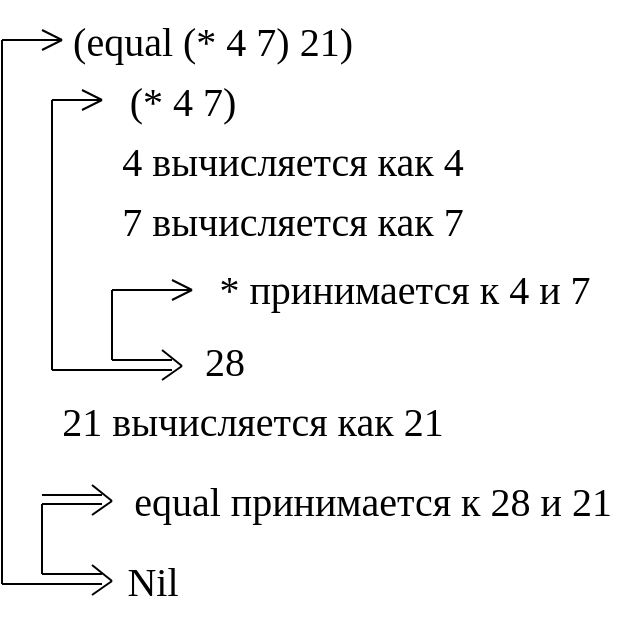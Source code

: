 <mxfile version="20.8.23" type="device"><diagram name="Trang-1" id="gbtvGgAhg3BQDLlAD0Wq"><mxGraphModel dx="946" dy="554" grid="1" gridSize="10" guides="1" tooltips="1" connect="1" arrows="1" fold="1" page="1" pageScale="1" pageWidth="827" pageHeight="1169" math="0" shadow="0"><root><mxCell id="0"/><mxCell id="1" parent="0"/><mxCell id="SHExEyPGuWnBmwitQUpO-1" value="" style="endArrow=none;html=1;rounded=0;fontFamily=Times New Roman;fontSize=20;" edge="1" parent="1"><mxGeometry width="50" height="50" relative="1" as="geometry"><mxPoint x="110" y="80" as="sourcePoint"/><mxPoint x="100" y="85" as="targetPoint"/></mxGeometry></mxCell><mxCell id="SHExEyPGuWnBmwitQUpO-2" value="" style="endArrow=none;html=1;rounded=0;" edge="1" parent="1"><mxGeometry width="50" height="50" relative="1" as="geometry"><mxPoint x="80" y="352" as="sourcePoint"/><mxPoint x="80" y="80" as="targetPoint"/></mxGeometry></mxCell><mxCell id="SHExEyPGuWnBmwitQUpO-3" value="&lt;font face=&quot;Times New Roman&quot; style=&quot;font-size: 20px;&quot;&gt;(equal (* 4 7) 21)&lt;/font&gt;" style="text;html=1;align=center;verticalAlign=middle;resizable=0;points=[];autosize=1;strokeColor=none;fillColor=none;" vertex="1" parent="1"><mxGeometry x="105" y="60" width="160" height="40" as="geometry"/></mxCell><mxCell id="SHExEyPGuWnBmwitQUpO-4" value="4 вычисляется как 4" style="text;html=1;align=center;verticalAlign=middle;resizable=0;points=[];autosize=1;strokeColor=none;fillColor=none;fontSize=20;fontFamily=Times New Roman;" vertex="1" parent="1"><mxGeometry x="130" y="120" width="190" height="40" as="geometry"/></mxCell><mxCell id="SHExEyPGuWnBmwitQUpO-5" value="28" style="text;html=1;align=center;verticalAlign=middle;resizable=0;points=[];autosize=1;strokeColor=none;fillColor=none;fontSize=20;fontFamily=Times New Roman;" vertex="1" parent="1"><mxGeometry x="171" y="220" width="40" height="40" as="geometry"/></mxCell><mxCell id="SHExEyPGuWnBmwitQUpO-6" value="Nil" style="text;html=1;align=center;verticalAlign=middle;resizable=0;points=[];autosize=1;strokeColor=none;fillColor=none;fontSize=20;fontFamily=Times New Roman;" vertex="1" parent="1"><mxGeometry x="130" y="330" width="50" height="40" as="geometry"/></mxCell><mxCell id="SHExEyPGuWnBmwitQUpO-7" value="7 вычисляется как 7" style="text;html=1;align=center;verticalAlign=middle;resizable=0;points=[];autosize=1;strokeColor=none;fillColor=none;fontSize=20;fontFamily=Times New Roman;" vertex="1" parent="1"><mxGeometry x="130" y="150" width="190" height="40" as="geometry"/></mxCell><mxCell id="SHExEyPGuWnBmwitQUpO-8" value="(* 4 7)" style="text;html=1;align=center;verticalAlign=middle;resizable=0;points=[];autosize=1;strokeColor=none;fillColor=none;fontSize=20;fontFamily=Times New Roman;" vertex="1" parent="1"><mxGeometry x="130" y="90" width="80" height="40" as="geometry"/></mxCell><mxCell id="SHExEyPGuWnBmwitQUpO-9" value="* принимается к 4 и 7" style="text;html=1;align=center;verticalAlign=middle;resizable=0;points=[];autosize=1;strokeColor=none;fillColor=none;fontSize=20;fontFamily=Times New Roman;" vertex="1" parent="1"><mxGeometry x="176" y="184" width="210" height="40" as="geometry"/></mxCell><mxCell id="SHExEyPGuWnBmwitQUpO-10" value="equal принимается к 28 и 21" style="text;html=1;align=center;verticalAlign=middle;resizable=0;points=[];autosize=1;strokeColor=none;fillColor=none;fontSize=20;fontFamily=Times New Roman;" vertex="1" parent="1"><mxGeometry x="135" y="290" width="260" height="40" as="geometry"/></mxCell><mxCell id="SHExEyPGuWnBmwitQUpO-11" value="" style="endArrow=none;html=1;rounded=0;fontFamily=Times New Roman;fontSize=20;" edge="1" parent="1"><mxGeometry width="50" height="50" relative="1" as="geometry"><mxPoint x="105" y="245" as="sourcePoint"/><mxPoint x="105" y="110" as="targetPoint"/></mxGeometry></mxCell><mxCell id="SHExEyPGuWnBmwitQUpO-12" value="" style="endArrow=none;html=1;rounded=0;fontFamily=Times New Roman;fontSize=20;" edge="1" parent="1"><mxGeometry width="50" height="50" relative="1" as="geometry"><mxPoint x="135" y="240" as="sourcePoint"/><mxPoint x="135" y="205" as="targetPoint"/></mxGeometry></mxCell><mxCell id="SHExEyPGuWnBmwitQUpO-13" value="" style="endArrow=none;html=1;rounded=0;fontFamily=Times New Roman;fontSize=20;" edge="1" parent="1"><mxGeometry width="50" height="50" relative="1" as="geometry"><mxPoint x="135" y="240" as="sourcePoint"/><mxPoint x="165" y="240" as="targetPoint"/></mxGeometry></mxCell><mxCell id="SHExEyPGuWnBmwitQUpO-14" value="" style="endArrow=none;html=1;rounded=0;fontFamily=Times New Roman;fontSize=20;" edge="1" parent="1"><mxGeometry width="50" height="50" relative="1" as="geometry"><mxPoint x="105" y="245" as="sourcePoint"/><mxPoint x="165" y="245" as="targetPoint"/></mxGeometry></mxCell><mxCell id="SHExEyPGuWnBmwitQUpO-15" value="" style="endArrow=none;html=1;rounded=0;fontFamily=Times New Roman;fontSize=20;" edge="1" parent="1"><mxGeometry width="50" height="50" relative="1" as="geometry"><mxPoint x="80" y="80" as="sourcePoint"/><mxPoint x="110" y="80" as="targetPoint"/></mxGeometry></mxCell><mxCell id="SHExEyPGuWnBmwitQUpO-16" value="" style="endArrow=none;html=1;rounded=0;fontFamily=Times New Roman;fontSize=20;" edge="1" parent="1"><mxGeometry width="50" height="50" relative="1" as="geometry"><mxPoint x="100" y="75" as="sourcePoint"/><mxPoint x="110" y="80" as="targetPoint"/></mxGeometry></mxCell><mxCell id="SHExEyPGuWnBmwitQUpO-17" value="" style="endArrow=none;html=1;rounded=0;fontFamily=Times New Roman;fontSize=20;" edge="1" parent="1"><mxGeometry width="50" height="50" relative="1" as="geometry"><mxPoint x="130" y="110" as="sourcePoint"/><mxPoint x="120" y="115" as="targetPoint"/></mxGeometry></mxCell><mxCell id="SHExEyPGuWnBmwitQUpO-18" value="" style="endArrow=none;html=1;rounded=0;fontFamily=Times New Roman;fontSize=20;" edge="1" parent="1"><mxGeometry width="50" height="50" relative="1" as="geometry"><mxPoint x="120" y="105" as="sourcePoint"/><mxPoint x="130" y="110" as="targetPoint"/></mxGeometry></mxCell><mxCell id="SHExEyPGuWnBmwitQUpO-19" value="" style="endArrow=none;html=1;rounded=0;fontFamily=Times New Roman;fontSize=20;" edge="1" parent="1"><mxGeometry width="50" height="50" relative="1" as="geometry"><mxPoint x="105" y="110" as="sourcePoint"/><mxPoint x="129" y="110" as="targetPoint"/></mxGeometry></mxCell><mxCell id="SHExEyPGuWnBmwitQUpO-20" value="" style="endArrow=none;html=1;rounded=0;fontFamily=Times New Roman;fontSize=20;" edge="1" parent="1"><mxGeometry width="50" height="50" relative="1" as="geometry"><mxPoint x="175" y="205" as="sourcePoint"/><mxPoint x="165" y="210" as="targetPoint"/></mxGeometry></mxCell><mxCell id="SHExEyPGuWnBmwitQUpO-21" value="" style="endArrow=none;html=1;rounded=0;fontFamily=Times New Roman;fontSize=20;" edge="1" parent="1"><mxGeometry width="50" height="50" relative="1" as="geometry"><mxPoint x="165" y="200" as="sourcePoint"/><mxPoint x="175" y="205" as="targetPoint"/></mxGeometry></mxCell><mxCell id="SHExEyPGuWnBmwitQUpO-22" value="" style="endArrow=none;html=1;rounded=0;fontFamily=Times New Roman;fontSize=20;" edge="1" parent="1"><mxGeometry width="50" height="50" relative="1" as="geometry"><mxPoint x="135" y="205" as="sourcePoint"/><mxPoint x="175" y="205" as="targetPoint"/></mxGeometry></mxCell><mxCell id="SHExEyPGuWnBmwitQUpO-23" value="" style="endArrow=none;html=1;rounded=0;fontFamily=Times New Roman;fontSize=20;" edge="1" parent="1"><mxGeometry width="50" height="50" relative="1" as="geometry"><mxPoint x="170" y="243" as="sourcePoint"/><mxPoint x="160" y="250" as="targetPoint"/></mxGeometry></mxCell><mxCell id="SHExEyPGuWnBmwitQUpO-24" value="" style="endArrow=none;html=1;rounded=0;fontFamily=Times New Roman;fontSize=20;" edge="1" parent="1"><mxGeometry width="50" height="50" relative="1" as="geometry"><mxPoint x="160" y="235" as="sourcePoint"/><mxPoint x="170" y="243" as="targetPoint"/></mxGeometry></mxCell><mxCell id="SHExEyPGuWnBmwitQUpO-25" value="" style="endArrow=none;html=1;rounded=0;fontFamily=Times New Roman;fontSize=20;" edge="1" parent="1"><mxGeometry width="50" height="50" relative="1" as="geometry"><mxPoint x="100" y="307.5" as="sourcePoint"/><mxPoint x="130" y="307.5" as="targetPoint"/></mxGeometry></mxCell><mxCell id="SHExEyPGuWnBmwitQUpO-26" value="" style="endArrow=none;html=1;rounded=0;fontFamily=Times New Roman;fontSize=20;" edge="1" parent="1"><mxGeometry width="50" height="50" relative="1" as="geometry"><mxPoint x="100" y="312" as="sourcePoint"/><mxPoint x="130" y="312" as="targetPoint"/></mxGeometry></mxCell><mxCell id="SHExEyPGuWnBmwitQUpO-27" value="" style="endArrow=none;html=1;rounded=0;fontFamily=Times New Roman;fontSize=20;" edge="1" parent="1"><mxGeometry width="50" height="50" relative="1" as="geometry"><mxPoint x="135" y="310.5" as="sourcePoint"/><mxPoint x="125" y="317.5" as="targetPoint"/></mxGeometry></mxCell><mxCell id="SHExEyPGuWnBmwitQUpO-28" value="" style="endArrow=none;html=1;rounded=0;fontFamily=Times New Roman;fontSize=20;" edge="1" parent="1"><mxGeometry width="50" height="50" relative="1" as="geometry"><mxPoint x="125" y="302.5" as="sourcePoint"/><mxPoint x="135" y="310.5" as="targetPoint"/></mxGeometry></mxCell><mxCell id="SHExEyPGuWnBmwitQUpO-29" value="" style="endArrow=none;html=1;rounded=0;fontFamily=Times New Roman;fontSize=20;" edge="1" parent="1"><mxGeometry width="50" height="50" relative="1" as="geometry"><mxPoint x="100" y="347" as="sourcePoint"/><mxPoint x="100" y="312" as="targetPoint"/></mxGeometry></mxCell><mxCell id="SHExEyPGuWnBmwitQUpO-30" value="" style="endArrow=none;html=1;rounded=0;fontFamily=Times New Roman;fontSize=20;" edge="1" parent="1"><mxGeometry width="50" height="50" relative="1" as="geometry"><mxPoint x="100" y="347" as="sourcePoint"/><mxPoint x="130" y="347" as="targetPoint"/></mxGeometry></mxCell><mxCell id="SHExEyPGuWnBmwitQUpO-31" value="" style="endArrow=none;html=1;rounded=0;fontFamily=Times New Roman;fontSize=20;" edge="1" parent="1"><mxGeometry width="50" height="50" relative="1" as="geometry"><mxPoint x="80" y="352" as="sourcePoint"/><mxPoint x="130" y="352" as="targetPoint"/></mxGeometry></mxCell><mxCell id="SHExEyPGuWnBmwitQUpO-32" value="" style="endArrow=none;html=1;rounded=0;fontFamily=Times New Roman;fontSize=20;" edge="1" parent="1"><mxGeometry width="50" height="50" relative="1" as="geometry"><mxPoint x="135" y="350.5" as="sourcePoint"/><mxPoint x="125" y="357.5" as="targetPoint"/></mxGeometry></mxCell><mxCell id="SHExEyPGuWnBmwitQUpO-33" value="" style="endArrow=none;html=1;rounded=0;fontFamily=Times New Roman;fontSize=20;" edge="1" parent="1"><mxGeometry width="50" height="50" relative="1" as="geometry"><mxPoint x="125" y="342.5" as="sourcePoint"/><mxPoint x="135" y="350.5" as="targetPoint"/></mxGeometry></mxCell><mxCell id="SHExEyPGuWnBmwitQUpO-34" value="21 вычисляется как 21" style="text;html=1;align=center;verticalAlign=middle;resizable=0;points=[];autosize=1;strokeColor=none;fillColor=none;fontSize=20;fontFamily=Times New Roman;" vertex="1" parent="1"><mxGeometry x="100" y="250" width="210" height="40" as="geometry"/></mxCell></root></mxGraphModel></diagram></mxfile>